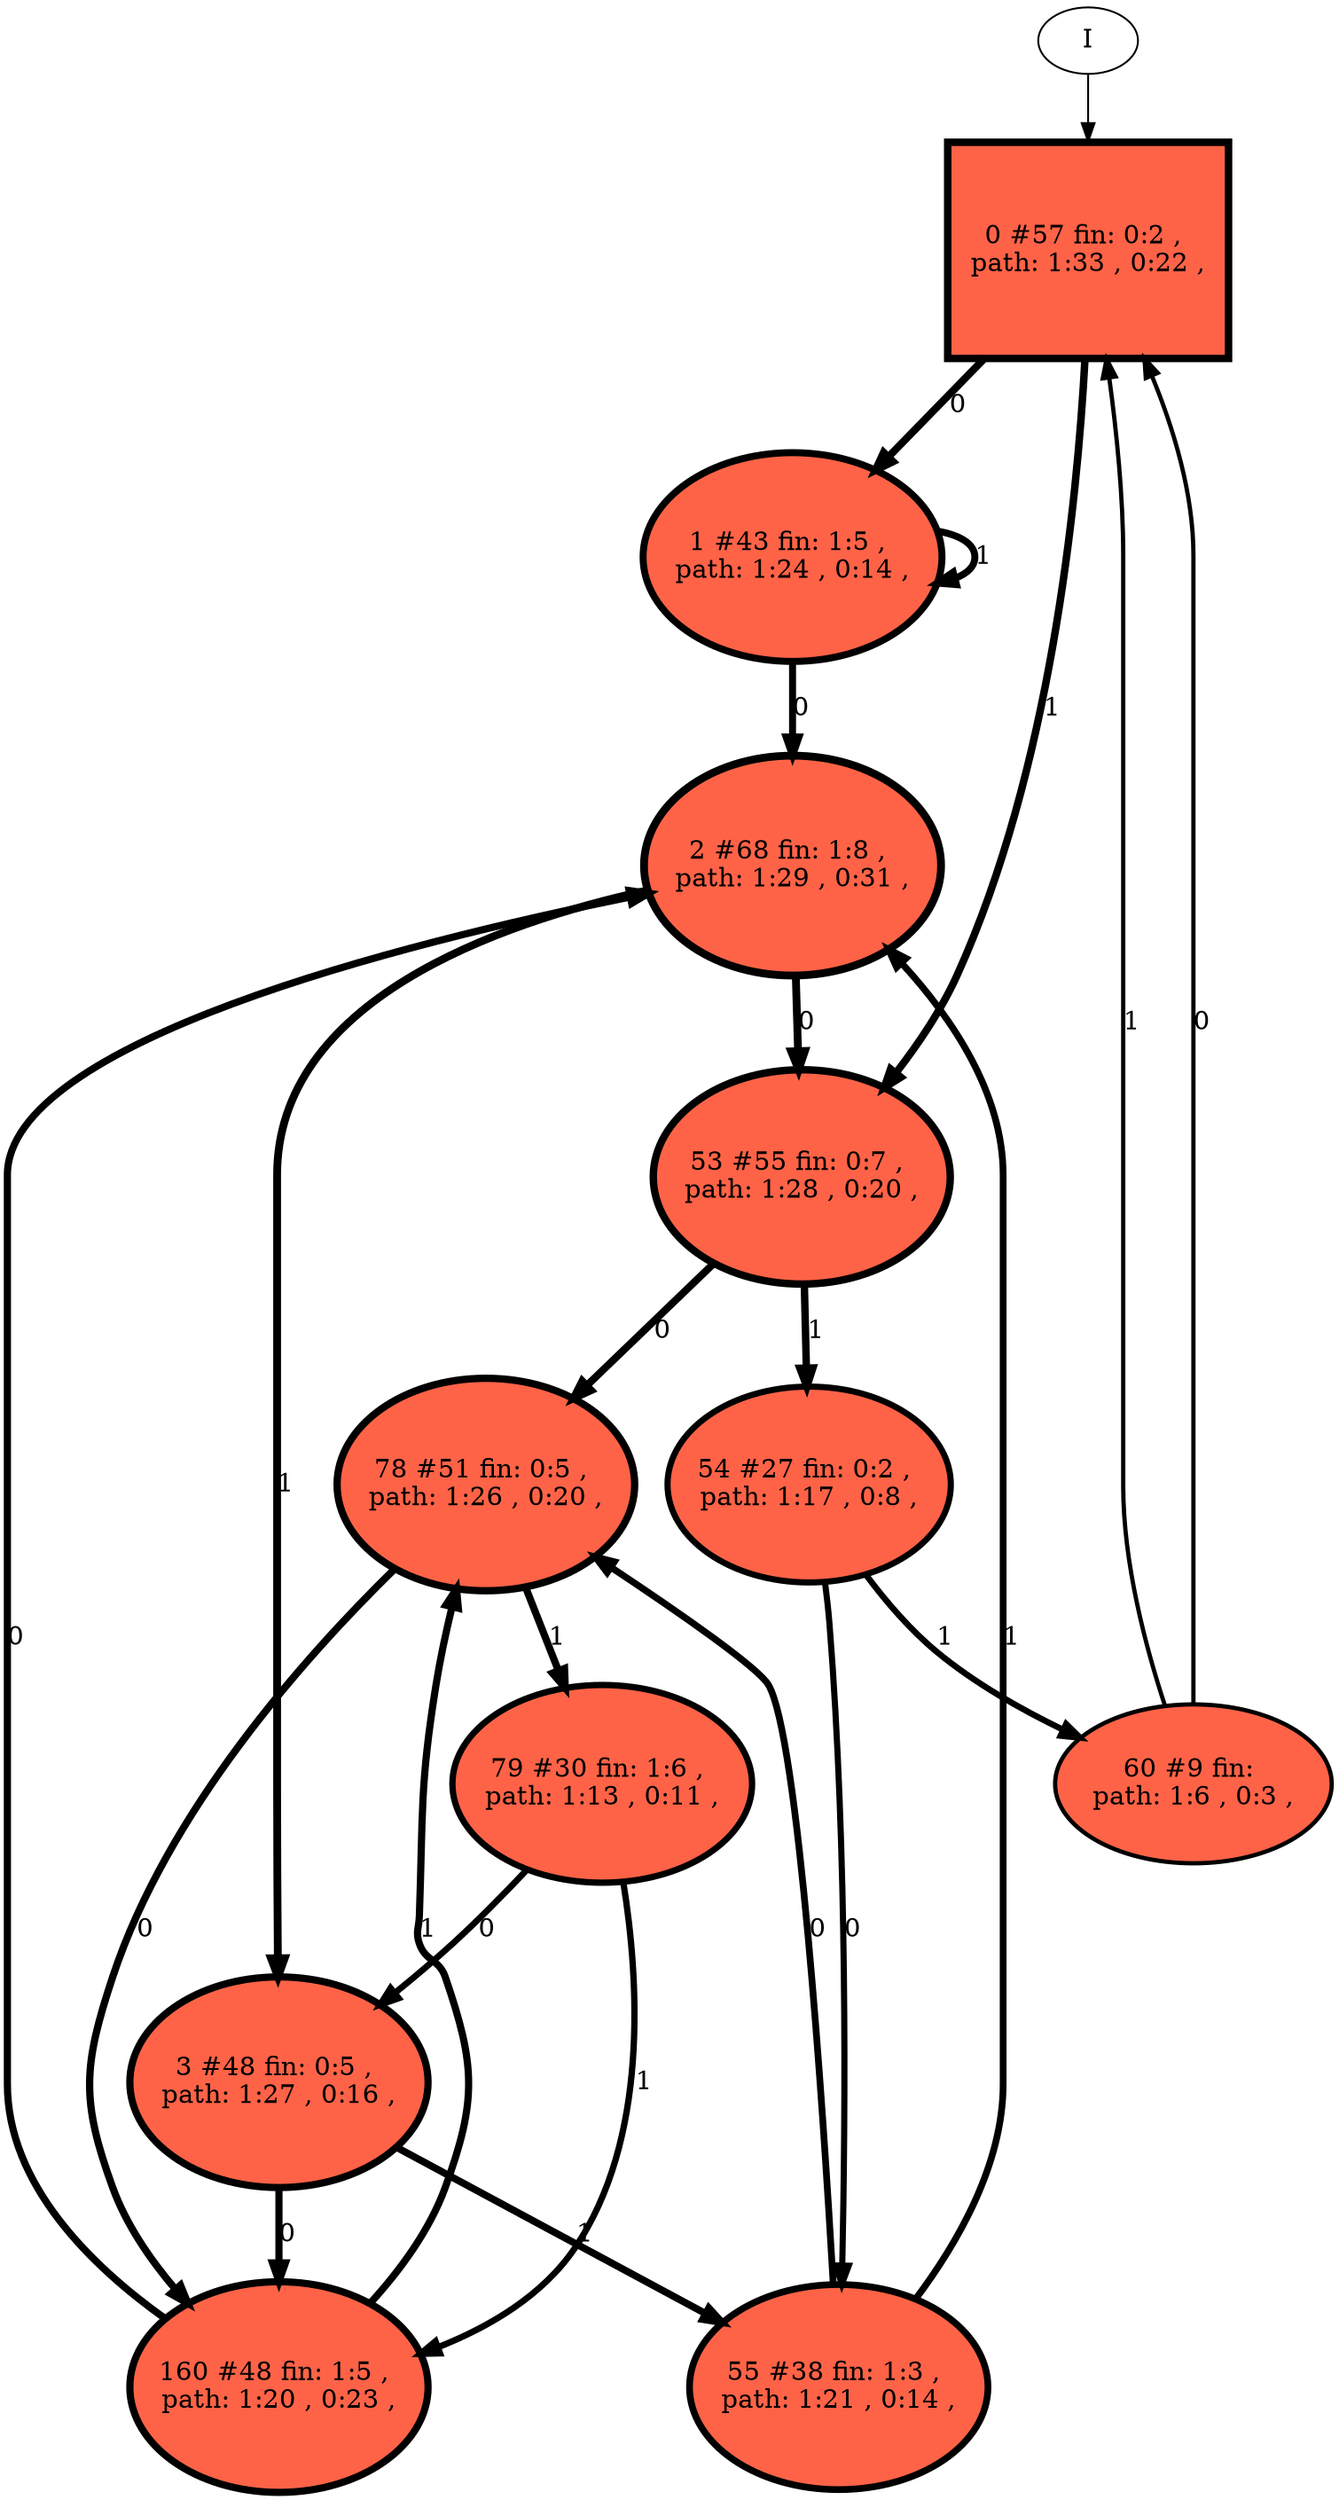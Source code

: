 // produced with flexfringe // 
digraph DFA {
	0 [label="root" shape=box];
		I -> 0;
	0 [ label="0 #57 fin: 0:2 , 
 path: 1:33 , 0:22 , " , style=filled, fillcolor="tomato", width=1.62145, height=1.62145, penwidth=4.06044];
		0 -> 1 [label="0 " , penwidth=4.06044 ];
		0 -> 53 [label="1 " , penwidth=4.06044 ];
	1 [ label="1 #43 fin: 1:5 , 
 path: 1:24 , 0:14 , " , style=filled, fillcolor="tomato", width=1.56532, height=1.56532, penwidth=3.78419];
		1 -> 2 [label="0 " , penwidth=3.78419 ];
		1 -> 1 [label="1 " , penwidth=3.78419 ];
	53 [ label="53 #55 fin: 0:7 , 
 path: 1:28 , 0:20 , " , style=filled, fillcolor="tomato", width=1.6145, height=1.6145, penwidth=4.02535];
		53 -> 78 [label="0 " , penwidth=4.02535 ];
		53 -> 54 [label="1 " , penwidth=4.02535 ];
	2 [ label="2 #68 fin: 1:8 , 
 path: 1:29 , 0:31 , " , style=filled, fillcolor="tomato", width=1.6552, height=1.6552, penwidth=4.23411];
		2 -> 53 [label="0 " , penwidth=4.23411 ];
		2 -> 3 [label="1 " , penwidth=4.23411 ];
	78 [ label="78 #51 fin: 0:5 , 
 path: 1:26 , 0:20 , " , style=filled, fillcolor="tomato", width=1.59964, height=1.59964, penwidth=3.95124];
		78 -> 160 [label="0 " , penwidth=3.95124 ];
		78 -> 79 [label="1 " , penwidth=3.95124 ];
	54 [ label="54 #27 fin: 0:2 , 
 path: 1:17 , 0:8 , " , style=filled, fillcolor="tomato", width=1.46608, height=1.46608, penwidth=3.3322];
		54 -> 55 [label="0 " , penwidth=3.3322 ];
		54 -> 60 [label="1 " , penwidth=3.3322 ];
	3 [ label="3 #48 fin: 0:5 , 
 path: 1:27 , 0:16 , " , style=filled, fillcolor="tomato", width=1.58756, height=1.58756, penwidth=3.89182];
		3 -> 160 [label="0 " , penwidth=3.89182 ];
		3 -> 55 [label="1 " , penwidth=3.89182 ];
	160 [ label="160 #48 fin: 1:5 , 
 path: 1:20 , 0:23 , " , style=filled, fillcolor="tomato", width=1.58756, height=1.58756, penwidth=3.89182];
		160 -> 2 [label="0 " , penwidth=3.89182 ];
		160 -> 78 [label="1 " , penwidth=3.89182 ];
	79 [ label="79 #30 fin: 1:6 , 
 path: 1:13 , 0:11 , " , style=filled, fillcolor="tomato", width=1.4893, height=1.4893, penwidth=3.43399];
		79 -> 3 [label="0 " , penwidth=3.43399 ];
		79 -> 160 [label="1 " , penwidth=3.43399 ];
	55 [ label="55 #38 fin: 1:3 , 
 path: 1:21 , 0:14 , " , style=filled, fillcolor="tomato", width=1.53978, height=1.53978, penwidth=3.66356];
		55 -> 78 [label="0 " , penwidth=3.66356 ];
		55 -> 2 [label="1 " , penwidth=3.66356 ];
	60 [ label="60 #9 fin: 
 path: 1:6 , 0:3 , " , style=filled, fillcolor="tomato", width=1.19471, height=1.19471, penwidth=2.30259];
		60 -> 0 [label="0 " , penwidth=2.30259 ];
		60 -> 0 [label="1 " , penwidth=2.30259 ];
}
